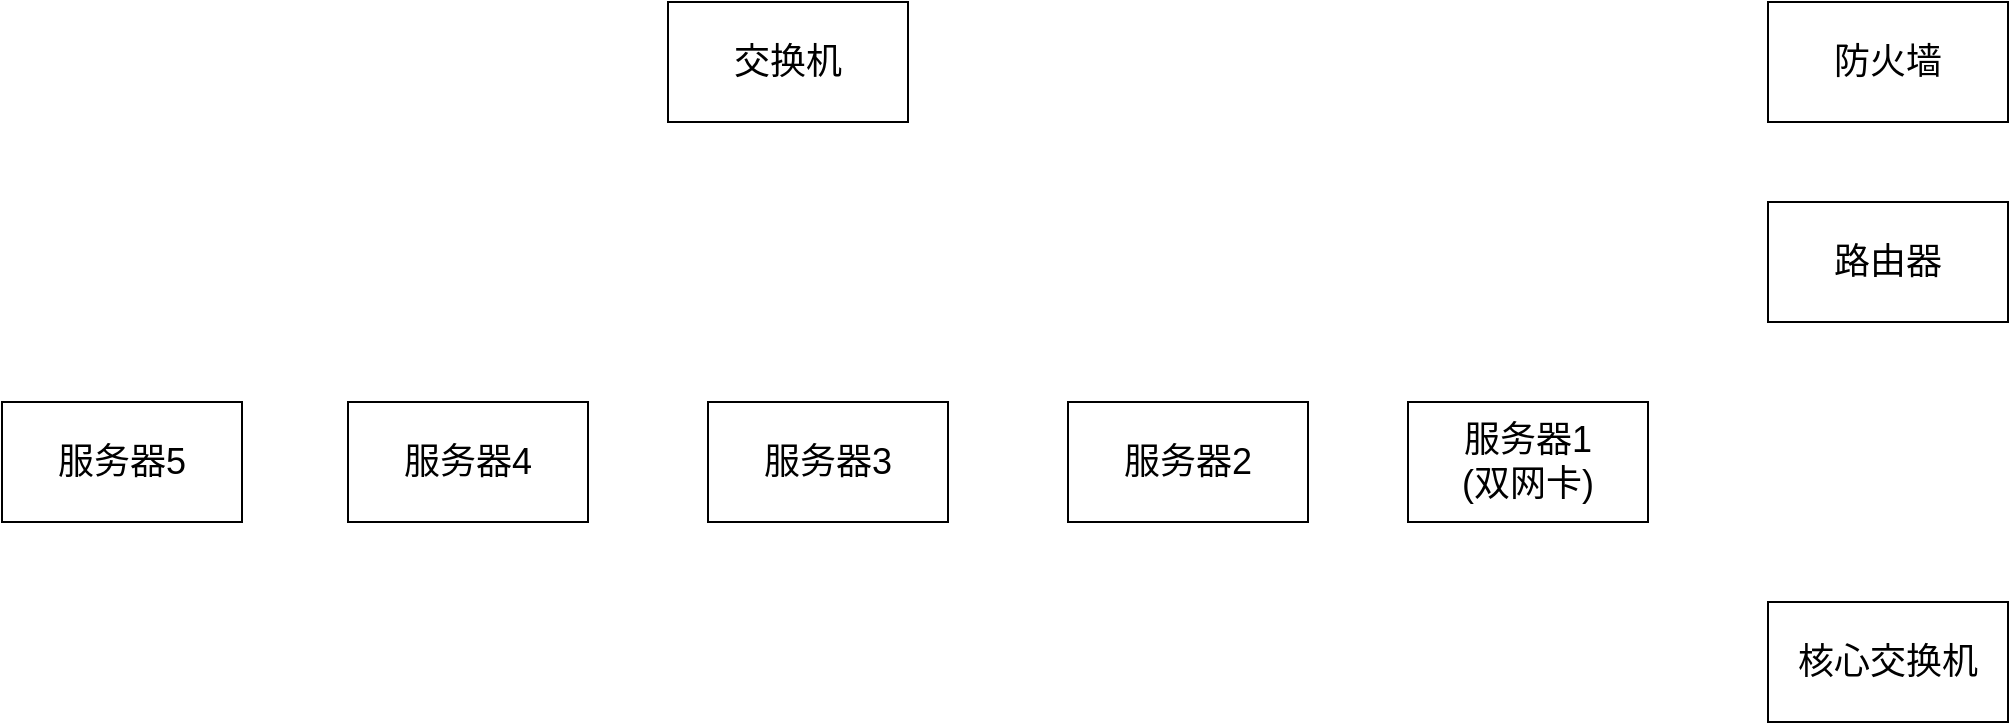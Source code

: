 <mxfile version="28.1.1">
  <diagram name="第 1 页" id="12lDNata1uda_Yv6zQIy">
    <mxGraphModel dx="2040" dy="657" grid="1" gridSize="10" guides="1" tooltips="1" connect="1" arrows="1" fold="1" page="1" pageScale="1" pageWidth="827" pageHeight="1169" math="0" shadow="0">
      <root>
        <mxCell id="0" />
        <mxCell id="1" parent="0" />
        <mxCell id="UZW4BAMpCIpWBq_Jv_QI-1" value="&lt;font style=&quot;font-size: 18px;&quot;&gt;防火墙&lt;/font&gt;" style="rounded=0;whiteSpace=wrap;html=1;" vertex="1" parent="1">
          <mxGeometry x="350" y="310" width="120" height="60" as="geometry" />
        </mxCell>
        <mxCell id="UZW4BAMpCIpWBq_Jv_QI-2" value="&lt;span style=&quot;font-size: 18px;&quot;&gt;路由器&lt;/span&gt;" style="rounded=0;whiteSpace=wrap;html=1;" vertex="1" parent="1">
          <mxGeometry x="350" y="410" width="120" height="60" as="geometry" />
        </mxCell>
        <mxCell id="UZW4BAMpCIpWBq_Jv_QI-3" value="&lt;span style=&quot;font-size: 18px;&quot;&gt;服务器1&lt;/span&gt;&lt;div&gt;&lt;span style=&quot;font-size: 18px;&quot;&gt;(双网卡)&lt;/span&gt;&lt;/div&gt;" style="rounded=0;whiteSpace=wrap;html=1;" vertex="1" parent="1">
          <mxGeometry x="170" y="510" width="120" height="60" as="geometry" />
        </mxCell>
        <mxCell id="UZW4BAMpCIpWBq_Jv_QI-4" value="&lt;span style=&quot;font-size: 18px;&quot;&gt;核心交换机&lt;/span&gt;" style="rounded=0;whiteSpace=wrap;html=1;" vertex="1" parent="1">
          <mxGeometry x="350" y="610" width="120" height="60" as="geometry" />
        </mxCell>
        <mxCell id="UZW4BAMpCIpWBq_Jv_QI-5" value="&lt;span style=&quot;font-size: 18px;&quot;&gt;服务器2&lt;/span&gt;" style="rounded=0;whiteSpace=wrap;html=1;" vertex="1" parent="1">
          <mxGeometry y="510" width="120" height="60" as="geometry" />
        </mxCell>
        <mxCell id="UZW4BAMpCIpWBq_Jv_QI-6" value="&lt;span style=&quot;font-size: 18px;&quot;&gt;服务器3&lt;/span&gt;" style="rounded=0;whiteSpace=wrap;html=1;" vertex="1" parent="1">
          <mxGeometry x="-180" y="510" width="120" height="60" as="geometry" />
        </mxCell>
        <mxCell id="UZW4BAMpCIpWBq_Jv_QI-7" value="&lt;span style=&quot;font-size: 18px;&quot;&gt;服务器4&lt;/span&gt;" style="rounded=0;whiteSpace=wrap;html=1;" vertex="1" parent="1">
          <mxGeometry x="-360" y="510" width="120" height="60" as="geometry" />
        </mxCell>
        <mxCell id="UZW4BAMpCIpWBq_Jv_QI-8" value="&lt;span style=&quot;font-size: 18px;&quot;&gt;服务器5&lt;/span&gt;" style="rounded=0;whiteSpace=wrap;html=1;" vertex="1" parent="1">
          <mxGeometry x="-533" y="510" width="120" height="60" as="geometry" />
        </mxCell>
        <mxCell id="UZW4BAMpCIpWBq_Jv_QI-9" value="&lt;span style=&quot;font-size: 18px;&quot;&gt;交换机&lt;/span&gt;" style="rounded=0;whiteSpace=wrap;html=1;" vertex="1" parent="1">
          <mxGeometry x="-200" y="310" width="120" height="60" as="geometry" />
        </mxCell>
      </root>
    </mxGraphModel>
  </diagram>
</mxfile>

